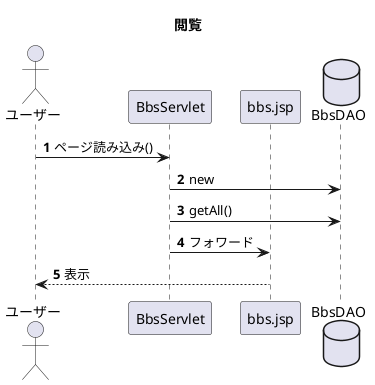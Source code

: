 @startuml
title 閲覧
autonumber
actor ユーザー
participant BbsServlet
participant bbs.jsp
database BbsDAO

ユーザー -> BbsServlet :ページ読み込み()
BbsServlet -> BbsDAO : new
BbsServlet -> BbsDAO : getAll()
BbsServlet ->bbs.jsp :フォワード
bbs.jsp --> ユーザー :表示

@enduml